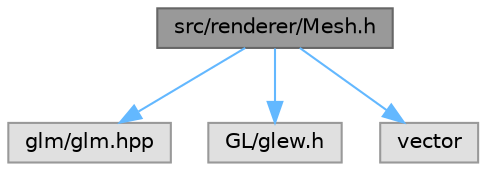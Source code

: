 digraph "src/renderer/Mesh.h"
{
 // LATEX_PDF_SIZE
  bgcolor="transparent";
  edge [fontname=Helvetica,fontsize=10,labelfontname=Helvetica,labelfontsize=10];
  node [fontname=Helvetica,fontsize=10,shape=box,height=0.2,width=0.4];
  Node1 [id="Node000001",label="src/renderer/Mesh.h",height=0.2,width=0.4,color="gray40", fillcolor="grey60", style="filled", fontcolor="black",tooltip=" "];
  Node1 -> Node2 [id="edge4_Node000001_Node000002",color="steelblue1",style="solid",tooltip=" "];
  Node2 [id="Node000002",label="glm/glm.hpp",height=0.2,width=0.4,color="grey60", fillcolor="#E0E0E0", style="filled",tooltip=" "];
  Node1 -> Node3 [id="edge5_Node000001_Node000003",color="steelblue1",style="solid",tooltip=" "];
  Node3 [id="Node000003",label="GL/glew.h",height=0.2,width=0.4,color="grey60", fillcolor="#E0E0E0", style="filled",tooltip=" "];
  Node1 -> Node4 [id="edge6_Node000001_Node000004",color="steelblue1",style="solid",tooltip=" "];
  Node4 [id="Node000004",label="vector",height=0.2,width=0.4,color="grey60", fillcolor="#E0E0E0", style="filled",tooltip=" "];
}
